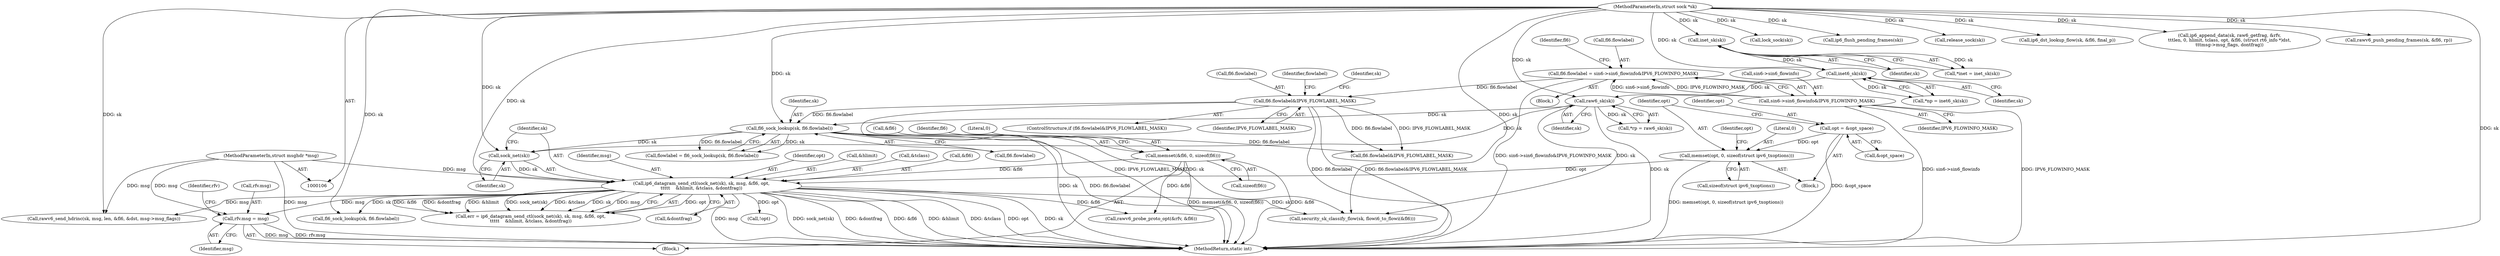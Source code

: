 digraph "0_linux_45f6fad84cc305103b28d73482b344d7f5b76f39_13@pointer" {
"1000479" [label="(Call,rfv.msg = msg)"];
"1000393" [label="(Call,ip6_datagram_send_ctl(sock_net(sk), sk, msg, &fl6, opt,\n\t\t\t\t\t    &hlimit, &tclass, &dontfrag))"];
"1000394" [label="(Call,sock_net(sk))"];
"1000279" [label="(Call,fl6_sock_lookup(sk, fl6.flowlabel))"];
"1000128" [label="(Call,raw6_sk(sk))"];
"1000123" [label="(Call,inet6_sk(sk))"];
"1000118" [label="(Call,inet_sk(sk))"];
"1000107" [label="(MethodParameterIn,struct sock *sk)"];
"1000271" [label="(Call,fl6.flowlabel&IPV6_FLOWLABEL_MASK)"];
"1000261" [label="(Call,fl6.flowlabel = sin6->sin6_flowinfo&IPV6_FLOWINFO_MASK)"];
"1000265" [label="(Call,sin6->sin6_flowinfo&IPV6_FLOWINFO_MASK)"];
"1000108" [label="(MethodParameterIn,struct msghdr *msg)"];
"1000183" [label="(Call,memset(&fl6, 0, sizeof(fl6)))"];
"1000380" [label="(Call,memset(opt, 0, sizeof(struct ipv6_txoptions)))"];
"1000376" [label="(Call,opt = &opt_space)"];
"1000266" [label="(Call,sin6->sin6_flowinfo)"];
"1000123" [label="(Call,inet6_sk(sk))"];
"1000664" [label="(Call,lock_sock(sk))"];
"1000275" [label="(Identifier,IPV6_FLOWLABEL_MASK)"];
"1000261" [label="(Call,fl6.flowlabel = sin6->sin6_flowinfo&IPV6_FLOWINFO_MASK)"];
"1000183" [label="(Call,memset(&fl6, 0, sizeof(fl6)))"];
"1000391" [label="(Call,err = ip6_datagram_send_ctl(sock_net(sk), sk, msg, &fl6, opt,\n\t\t\t\t\t    &hlimit, &tclass, &dontfrag))"];
"1000689" [label="(Call,ip6_flush_pending_frames(sk))"];
"1000269" [label="(Identifier,IPV6_FLOWINFO_MASK)"];
"1000651" [label="(Call,rawv6_send_hdrinc(sk, msg, len, &fl6, &dst, msg->msg_flags))"];
"1000706" [label="(Call,release_sock(sk))"];
"1000118" [label="(Call,inet_sk(sk))"];
"1000377" [label="(Identifier,opt)"];
"1000375" [label="(Block,)"];
"1000383" [label="(Call,sizeof(struct ipv6_txoptions))"];
"1000191" [label="(Identifier,fl6)"];
"1000262" [label="(Call,fl6.flowlabel)"];
"1000272" [label="(Call,fl6.flowlabel)"];
"1000121" [label="(Call,*np = inet6_sk(sk))"];
"1000480" [label="(Call,rfv.msg)"];
"1000594" [label="(Call,ip6_dst_lookup_flow(sk, &fl6, final_p))"];
"1000378" [label="(Call,&opt_space)"];
"1000376" [label="(Call,opt = &opt_space)"];
"1000279" [label="(Call,fl6_sock_lookup(sk, fl6.flowlabel))"];
"1000280" [label="(Identifier,sk)"];
"1000405" [label="(Call,&dontfrag)"];
"1000397" [label="(Identifier,msg)"];
"1000578" [label="(Call,security_sk_classify_flow(sk, flowi6_to_flowi(&fl6)))"];
"1000128" [label="(Call,raw6_sk(sk))"];
"1000126" [label="(Call,*rp = raw6_sk(sk))"];
"1000187" [label="(Call,sizeof(fl6))"];
"1000110" [label="(Block,)"];
"1000418" [label="(Call,fl6.flowlabel&IPV6_FLOWLABEL_MASK)"];
"1000394" [label="(Call,sock_net(sk))"];
"1000271" [label="(Call,fl6.flowlabel&IPV6_FLOWLABEL_MASK)"];
"1000400" [label="(Identifier,opt)"];
"1000265" [label="(Call,sin6->sin6_flowinfo&IPV6_FLOWINFO_MASK)"];
"1000668" [label="(Call,ip6_append_data(sk, raw6_getfrag, &rfv,\n\t\t\tlen, 0, hlimit, tclass, opt, &fl6, (struct rt6_info *)dst,\n\t\t\tmsg->msg_flags, dontfrag))"];
"1000278" [label="(Identifier,flowlabel)"];
"1000294" [label="(Identifier,sk)"];
"1000403" [label="(Call,&tclass)"];
"1000479" [label="(Call,rfv.msg = msg)"];
"1000483" [label="(Identifier,msg)"];
"1000124" [label="(Identifier,sk)"];
"1000381" [label="(Identifier,opt)"];
"1000701" [label="(Call,rawv6_push_pending_frames(sk, &fl6, rp))"];
"1000428" [label="(Call,fl6_sock_lookup(sk, fl6.flowlabel))"];
"1000277" [label="(Call,flowlabel = fl6_sock_lookup(sk, fl6.flowlabel))"];
"1000270" [label="(ControlStructure,if (fl6.flowlabel&IPV6_FLOWLABEL_MASK))"];
"1000382" [label="(Literal,0)"];
"1000398" [label="(Call,&fl6)"];
"1000738" [label="(MethodReturn,static int)"];
"1000186" [label="(Literal,0)"];
"1000491" [label="(Call,rawv6_probe_proto_opt(&rfv, &fl6))"];
"1000119" [label="(Identifier,sk)"];
"1000396" [label="(Identifier,sk)"];
"1000387" [label="(Identifier,opt)"];
"1000486" [label="(Identifier,rfv)"];
"1000116" [label="(Call,*inet = inet_sk(sk))"];
"1000108" [label="(MethodParameterIn,struct msghdr *msg)"];
"1000107" [label="(MethodParameterIn,struct sock *sk)"];
"1000452" [label="(Call,!opt)"];
"1000260" [label="(Block,)"];
"1000380" [label="(Call,memset(opt, 0, sizeof(struct ipv6_txoptions)))"];
"1000273" [label="(Identifier,fl6)"];
"1000129" [label="(Identifier,sk)"];
"1000281" [label="(Call,fl6.flowlabel)"];
"1000393" [label="(Call,ip6_datagram_send_ctl(sock_net(sk), sk, msg, &fl6, opt,\n\t\t\t\t\t    &hlimit, &tclass, &dontfrag))"];
"1000401" [label="(Call,&hlimit)"];
"1000395" [label="(Identifier,sk)"];
"1000184" [label="(Call,&fl6)"];
"1000479" -> "1000110"  [label="AST: "];
"1000479" -> "1000483"  [label="CFG: "];
"1000480" -> "1000479"  [label="AST: "];
"1000483" -> "1000479"  [label="AST: "];
"1000486" -> "1000479"  [label="CFG: "];
"1000479" -> "1000738"  [label="DDG: msg"];
"1000479" -> "1000738"  [label="DDG: rfv.msg"];
"1000393" -> "1000479"  [label="DDG: msg"];
"1000108" -> "1000479"  [label="DDG: msg"];
"1000393" -> "1000391"  [label="AST: "];
"1000393" -> "1000405"  [label="CFG: "];
"1000394" -> "1000393"  [label="AST: "];
"1000396" -> "1000393"  [label="AST: "];
"1000397" -> "1000393"  [label="AST: "];
"1000398" -> "1000393"  [label="AST: "];
"1000400" -> "1000393"  [label="AST: "];
"1000401" -> "1000393"  [label="AST: "];
"1000403" -> "1000393"  [label="AST: "];
"1000405" -> "1000393"  [label="AST: "];
"1000391" -> "1000393"  [label="CFG: "];
"1000393" -> "1000738"  [label="DDG: sk"];
"1000393" -> "1000738"  [label="DDG: msg"];
"1000393" -> "1000738"  [label="DDG: sock_net(sk)"];
"1000393" -> "1000738"  [label="DDG: &dontfrag"];
"1000393" -> "1000738"  [label="DDG: &fl6"];
"1000393" -> "1000738"  [label="DDG: &hlimit"];
"1000393" -> "1000738"  [label="DDG: &tclass"];
"1000393" -> "1000738"  [label="DDG: opt"];
"1000393" -> "1000391"  [label="DDG: opt"];
"1000393" -> "1000391"  [label="DDG: &fl6"];
"1000393" -> "1000391"  [label="DDG: &dontfrag"];
"1000393" -> "1000391"  [label="DDG: &hlimit"];
"1000393" -> "1000391"  [label="DDG: sock_net(sk)"];
"1000393" -> "1000391"  [label="DDG: &tclass"];
"1000393" -> "1000391"  [label="DDG: sk"];
"1000393" -> "1000391"  [label="DDG: msg"];
"1000394" -> "1000393"  [label="DDG: sk"];
"1000107" -> "1000393"  [label="DDG: sk"];
"1000108" -> "1000393"  [label="DDG: msg"];
"1000183" -> "1000393"  [label="DDG: &fl6"];
"1000380" -> "1000393"  [label="DDG: opt"];
"1000393" -> "1000428"  [label="DDG: sk"];
"1000393" -> "1000452"  [label="DDG: opt"];
"1000393" -> "1000491"  [label="DDG: &fl6"];
"1000393" -> "1000578"  [label="DDG: sk"];
"1000393" -> "1000651"  [label="DDG: msg"];
"1000394" -> "1000395"  [label="CFG: "];
"1000395" -> "1000394"  [label="AST: "];
"1000396" -> "1000394"  [label="CFG: "];
"1000279" -> "1000394"  [label="DDG: sk"];
"1000128" -> "1000394"  [label="DDG: sk"];
"1000107" -> "1000394"  [label="DDG: sk"];
"1000279" -> "1000277"  [label="AST: "];
"1000279" -> "1000281"  [label="CFG: "];
"1000280" -> "1000279"  [label="AST: "];
"1000281" -> "1000279"  [label="AST: "];
"1000277" -> "1000279"  [label="CFG: "];
"1000279" -> "1000738"  [label="DDG: sk"];
"1000279" -> "1000738"  [label="DDG: fl6.flowlabel"];
"1000279" -> "1000277"  [label="DDG: sk"];
"1000279" -> "1000277"  [label="DDG: fl6.flowlabel"];
"1000128" -> "1000279"  [label="DDG: sk"];
"1000107" -> "1000279"  [label="DDG: sk"];
"1000271" -> "1000279"  [label="DDG: fl6.flowlabel"];
"1000279" -> "1000418"  [label="DDG: fl6.flowlabel"];
"1000279" -> "1000578"  [label="DDG: sk"];
"1000128" -> "1000126"  [label="AST: "];
"1000128" -> "1000129"  [label="CFG: "];
"1000129" -> "1000128"  [label="AST: "];
"1000126" -> "1000128"  [label="CFG: "];
"1000128" -> "1000738"  [label="DDG: sk"];
"1000128" -> "1000126"  [label="DDG: sk"];
"1000123" -> "1000128"  [label="DDG: sk"];
"1000107" -> "1000128"  [label="DDG: sk"];
"1000128" -> "1000578"  [label="DDG: sk"];
"1000123" -> "1000121"  [label="AST: "];
"1000123" -> "1000124"  [label="CFG: "];
"1000124" -> "1000123"  [label="AST: "];
"1000121" -> "1000123"  [label="CFG: "];
"1000123" -> "1000121"  [label="DDG: sk"];
"1000118" -> "1000123"  [label="DDG: sk"];
"1000107" -> "1000123"  [label="DDG: sk"];
"1000118" -> "1000116"  [label="AST: "];
"1000118" -> "1000119"  [label="CFG: "];
"1000119" -> "1000118"  [label="AST: "];
"1000116" -> "1000118"  [label="CFG: "];
"1000118" -> "1000116"  [label="DDG: sk"];
"1000107" -> "1000118"  [label="DDG: sk"];
"1000107" -> "1000106"  [label="AST: "];
"1000107" -> "1000738"  [label="DDG: sk"];
"1000107" -> "1000428"  [label="DDG: sk"];
"1000107" -> "1000578"  [label="DDG: sk"];
"1000107" -> "1000594"  [label="DDG: sk"];
"1000107" -> "1000651"  [label="DDG: sk"];
"1000107" -> "1000664"  [label="DDG: sk"];
"1000107" -> "1000668"  [label="DDG: sk"];
"1000107" -> "1000689"  [label="DDG: sk"];
"1000107" -> "1000701"  [label="DDG: sk"];
"1000107" -> "1000706"  [label="DDG: sk"];
"1000271" -> "1000270"  [label="AST: "];
"1000271" -> "1000275"  [label="CFG: "];
"1000272" -> "1000271"  [label="AST: "];
"1000275" -> "1000271"  [label="AST: "];
"1000278" -> "1000271"  [label="CFG: "];
"1000294" -> "1000271"  [label="CFG: "];
"1000271" -> "1000738"  [label="DDG: IPV6_FLOWLABEL_MASK"];
"1000271" -> "1000738"  [label="DDG: fl6.flowlabel"];
"1000271" -> "1000738"  [label="DDG: fl6.flowlabel&IPV6_FLOWLABEL_MASK"];
"1000261" -> "1000271"  [label="DDG: fl6.flowlabel"];
"1000271" -> "1000418"  [label="DDG: fl6.flowlabel"];
"1000271" -> "1000418"  [label="DDG: IPV6_FLOWLABEL_MASK"];
"1000261" -> "1000260"  [label="AST: "];
"1000261" -> "1000265"  [label="CFG: "];
"1000262" -> "1000261"  [label="AST: "];
"1000265" -> "1000261"  [label="AST: "];
"1000273" -> "1000261"  [label="CFG: "];
"1000261" -> "1000738"  [label="DDG: sin6->sin6_flowinfo&IPV6_FLOWINFO_MASK"];
"1000265" -> "1000261"  [label="DDG: sin6->sin6_flowinfo"];
"1000265" -> "1000261"  [label="DDG: IPV6_FLOWINFO_MASK"];
"1000265" -> "1000269"  [label="CFG: "];
"1000266" -> "1000265"  [label="AST: "];
"1000269" -> "1000265"  [label="AST: "];
"1000265" -> "1000738"  [label="DDG: IPV6_FLOWINFO_MASK"];
"1000265" -> "1000738"  [label="DDG: sin6->sin6_flowinfo"];
"1000108" -> "1000106"  [label="AST: "];
"1000108" -> "1000738"  [label="DDG: msg"];
"1000108" -> "1000651"  [label="DDG: msg"];
"1000183" -> "1000110"  [label="AST: "];
"1000183" -> "1000187"  [label="CFG: "];
"1000184" -> "1000183"  [label="AST: "];
"1000186" -> "1000183"  [label="AST: "];
"1000187" -> "1000183"  [label="AST: "];
"1000191" -> "1000183"  [label="CFG: "];
"1000183" -> "1000738"  [label="DDG: &fl6"];
"1000183" -> "1000738"  [label="DDG: memset(&fl6, 0, sizeof(fl6))"];
"1000183" -> "1000491"  [label="DDG: &fl6"];
"1000380" -> "1000375"  [label="AST: "];
"1000380" -> "1000383"  [label="CFG: "];
"1000381" -> "1000380"  [label="AST: "];
"1000382" -> "1000380"  [label="AST: "];
"1000383" -> "1000380"  [label="AST: "];
"1000387" -> "1000380"  [label="CFG: "];
"1000380" -> "1000738"  [label="DDG: memset(opt, 0, sizeof(struct ipv6_txoptions))"];
"1000376" -> "1000380"  [label="DDG: opt"];
"1000376" -> "1000375"  [label="AST: "];
"1000376" -> "1000378"  [label="CFG: "];
"1000377" -> "1000376"  [label="AST: "];
"1000378" -> "1000376"  [label="AST: "];
"1000381" -> "1000376"  [label="CFG: "];
"1000376" -> "1000738"  [label="DDG: &opt_space"];
}
